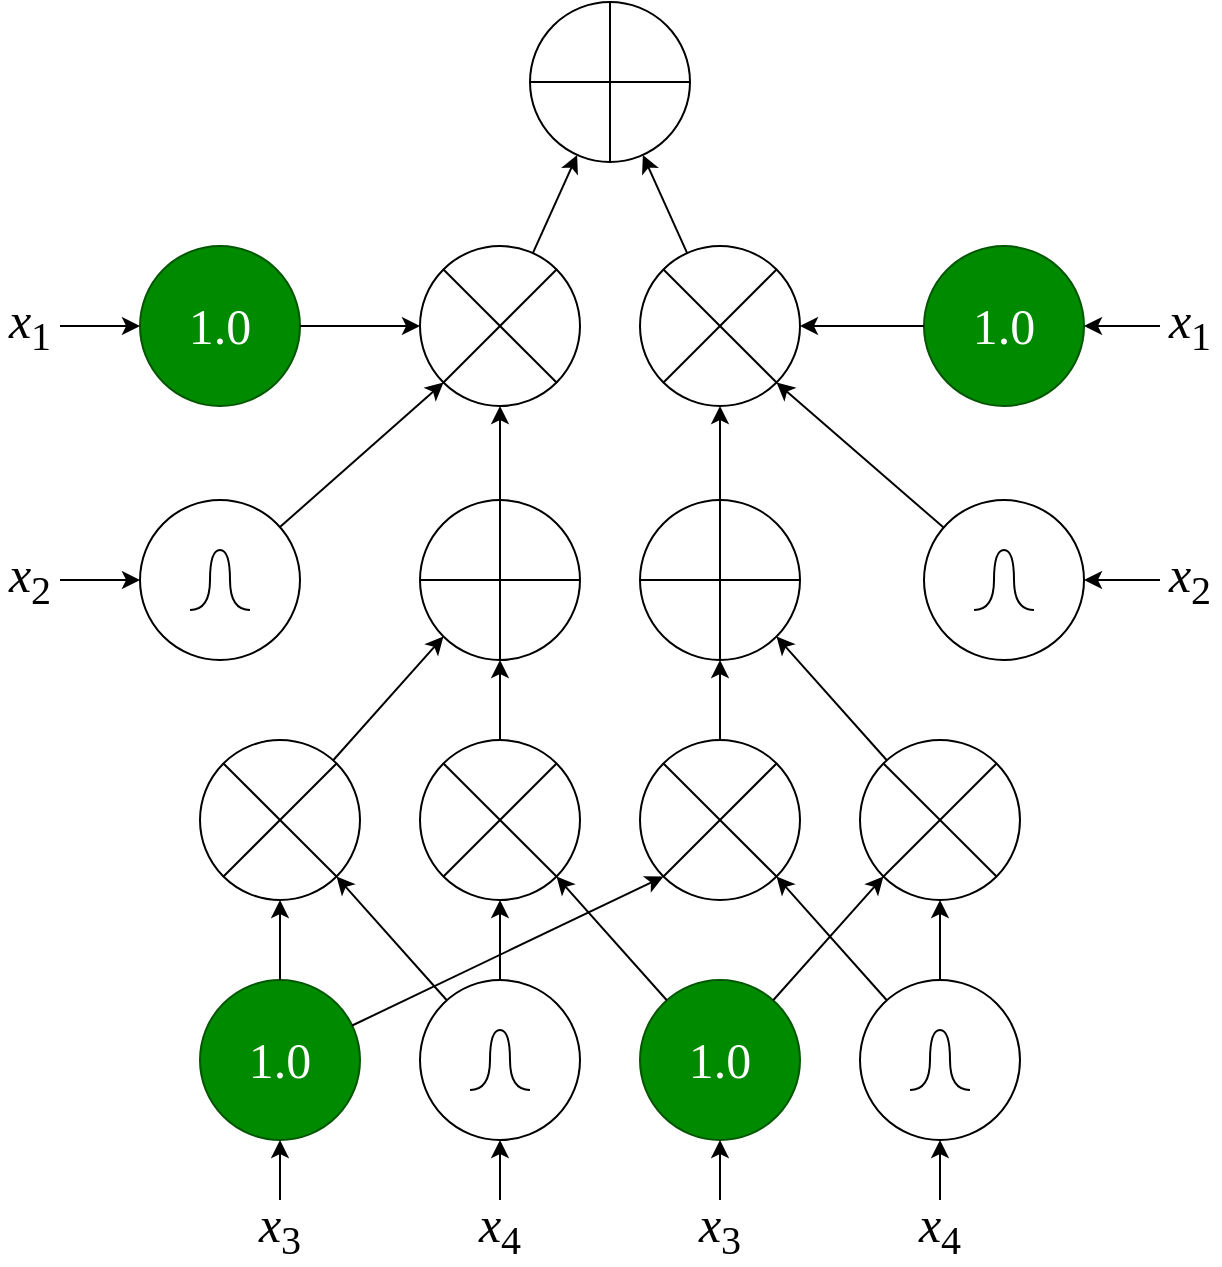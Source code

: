 <mxfile version="21.2.8" type="device">
  <diagram name="Page-1" id="Inq1Hw6wfs_KIvEQWjql">
    <mxGraphModel dx="186" dy="605" grid="1" gridSize="10" guides="1" tooltips="1" connect="1" arrows="1" fold="1" page="1" pageScale="1" pageWidth="850" pageHeight="1100" math="0" shadow="0">
      <root>
        <mxCell id="0" />
        <mxCell id="1" parent="0" />
        <mxCell id="gyXMwO3ofP4Fgjw1sUbA-225" value="" style="group;fontFamily=Times New Roman;fontSize=25;fillColor=default;" parent="1" vertex="1" connectable="0">
          <mxGeometry x="850" width="610" height="629" as="geometry" />
        </mxCell>
        <mxCell id="gyXMwO3ofP4Fgjw1sUbA-120" value="&lt;font style=&quot;&quot;&gt;&lt;i style=&quot;font-size: 25px;&quot;&gt;x&lt;/i&gt;&lt;sub style=&quot;&quot;&gt;&lt;font style=&quot;font-size: 20px;&quot;&gt;4&lt;/font&gt;&lt;/sub&gt;&lt;/font&gt;" style="text;html=1;strokeColor=none;fillColor=none;align=center;verticalAlign=middle;whiteSpace=wrap;rounded=0;fontFamily=Times New Roman;fontSize=25;" parent="gyXMwO3ofP4Fgjw1sUbA-225" vertex="1">
          <mxGeometry x="235" y="599" width="30" height="30" as="geometry" />
        </mxCell>
        <mxCell id="gyXMwO3ofP4Fgjw1sUbA-122" value="&lt;font style=&quot;&quot;&gt;&lt;span style=&quot;font-size: 25px; font-style: italic;&quot;&gt;x&lt;/span&gt;&lt;sub style=&quot;&quot;&gt;&lt;font style=&quot;font-size: 20px;&quot;&gt;3&lt;/font&gt;&lt;/sub&gt;&lt;/font&gt;" style="text;html=1;strokeColor=none;fillColor=none;align=center;verticalAlign=middle;whiteSpace=wrap;rounded=0;fontFamily=Times New Roman;fontSize=25;" parent="gyXMwO3ofP4Fgjw1sUbA-225" vertex="1">
          <mxGeometry x="125" y="599" width="30" height="30" as="geometry" />
        </mxCell>
        <mxCell id="gyXMwO3ofP4Fgjw1sUbA-123" value="" style="group;fontFamily=Times New Roman;fontSize=25;fontColor=#FFFFFF;" parent="gyXMwO3ofP4Fgjw1sUbA-225" vertex="1" connectable="0">
          <mxGeometry x="100" y="489" width="80" height="80" as="geometry" />
        </mxCell>
        <mxCell id="gyXMwO3ofP4Fgjw1sUbA-124" value="1.0" style="ellipse;whiteSpace=wrap;html=1;aspect=fixed;fontFamily=Times New Roman;fontSize=25;fontColor=#ffffff;fillColor=#008a00;strokeColor=#005700;" parent="gyXMwO3ofP4Fgjw1sUbA-123" vertex="1">
          <mxGeometry width="80" height="80" as="geometry" />
        </mxCell>
        <mxCell id="gyXMwO3ofP4Fgjw1sUbA-121" value="" style="edgeStyle=orthogonalEdgeStyle;rounded=0;orthogonalLoop=1;jettySize=auto;html=1;fontFamily=Times New Roman;fontSize=25;" parent="gyXMwO3ofP4Fgjw1sUbA-225" source="gyXMwO3ofP4Fgjw1sUbA-122" target="gyXMwO3ofP4Fgjw1sUbA-124" edge="1">
          <mxGeometry relative="1" as="geometry" />
        </mxCell>
        <mxCell id="gyXMwO3ofP4Fgjw1sUbA-126" value="" style="group;fontFamily=Times New Roman;fontSize=25;fontColor=#FFFFFF;" parent="gyXMwO3ofP4Fgjw1sUbA-225" vertex="1" connectable="0">
          <mxGeometry x="210" y="489" width="80" height="80" as="geometry" />
        </mxCell>
        <mxCell id="gyXMwO3ofP4Fgjw1sUbA-127" value="" style="ellipse;whiteSpace=wrap;html=1;aspect=fixed;fontFamily=Times New Roman;fontSize=25;fontColor=#FFFFFF;" parent="gyXMwO3ofP4Fgjw1sUbA-126" vertex="1">
          <mxGeometry width="80" height="80" as="geometry" />
        </mxCell>
        <mxCell id="gyXMwO3ofP4Fgjw1sUbA-128" value="" style="endArrow=none;html=1;rounded=0;edgeStyle=orthogonalEdgeStyle;curved=1;fontFamily=Times New Roman;fontSize=25;fontColor=#FFFFFF;" parent="gyXMwO3ofP4Fgjw1sUbA-126" edge="1">
          <mxGeometry width="50" height="50" relative="1" as="geometry">
            <mxPoint x="55" y="55" as="sourcePoint" />
            <mxPoint x="25" y="55" as="targetPoint" />
            <Array as="points">
              <mxPoint x="45" y="55" />
              <mxPoint x="45" y="25" />
              <mxPoint x="35" y="25" />
              <mxPoint x="35" y="55" />
            </Array>
          </mxGeometry>
        </mxCell>
        <mxCell id="gyXMwO3ofP4Fgjw1sUbA-119" value="" style="edgeStyle=orthogonalEdgeStyle;rounded=0;orthogonalLoop=1;jettySize=auto;html=1;fontFamily=Times New Roman;fontSize=25;" parent="gyXMwO3ofP4Fgjw1sUbA-225" source="gyXMwO3ofP4Fgjw1sUbA-120" target="gyXMwO3ofP4Fgjw1sUbA-127" edge="1">
          <mxGeometry relative="1" as="geometry" />
        </mxCell>
        <mxCell id="gyXMwO3ofP4Fgjw1sUbA-132" value="" style="shape=sumEllipse;perimeter=ellipsePerimeter;whiteSpace=wrap;html=1;backgroundOutline=1;fontFamily=Times New Roman;fontSize=25;fontColor=#FFFFFF;" parent="gyXMwO3ofP4Fgjw1sUbA-225" vertex="1">
          <mxGeometry x="100" y="369" width="80" height="80" as="geometry" />
        </mxCell>
        <mxCell id="gyXMwO3ofP4Fgjw1sUbA-134" value="&lt;font style=&quot;&quot;&gt;&lt;i style=&quot;font-size: 25px;&quot;&gt;x&lt;/i&gt;&lt;sub style=&quot;&quot;&gt;&lt;font style=&quot;font-size: 20px;&quot;&gt;4&lt;/font&gt;&lt;/sub&gt;&lt;/font&gt;" style="text;html=1;strokeColor=none;fillColor=none;align=center;verticalAlign=middle;whiteSpace=wrap;rounded=0;fontFamily=Times New Roman;fontSize=25;" parent="gyXMwO3ofP4Fgjw1sUbA-225" vertex="1">
          <mxGeometry x="455" y="599" width="30" height="30" as="geometry" />
        </mxCell>
        <mxCell id="gyXMwO3ofP4Fgjw1sUbA-136" value="&lt;font style=&quot;&quot;&gt;&lt;i style=&quot;font-size: 25px;&quot;&gt;x&lt;/i&gt;&lt;sub style=&quot;&quot;&gt;&lt;font style=&quot;font-size: 20px;&quot;&gt;3&lt;/font&gt;&lt;/sub&gt;&lt;/font&gt;" style="text;html=1;strokeColor=none;fillColor=none;align=center;verticalAlign=middle;whiteSpace=wrap;rounded=0;fontFamily=Times New Roman;fontSize=25;" parent="gyXMwO3ofP4Fgjw1sUbA-225" vertex="1">
          <mxGeometry x="345" y="599" width="30" height="30" as="geometry" />
        </mxCell>
        <mxCell id="gyXMwO3ofP4Fgjw1sUbA-137" value="" style="group;fontFamily=Times New Roman;fontSize=25;fontColor=#FFFFFF;" parent="gyXMwO3ofP4Fgjw1sUbA-225" vertex="1" connectable="0">
          <mxGeometry x="320" y="489" width="80" height="80" as="geometry" />
        </mxCell>
        <mxCell id="gyXMwO3ofP4Fgjw1sUbA-138" value="1.0" style="ellipse;whiteSpace=wrap;html=1;aspect=fixed;fontFamily=Times New Roman;fontSize=25;fontColor=#ffffff;fillColor=#008a00;strokeColor=#005700;" parent="gyXMwO3ofP4Fgjw1sUbA-137" vertex="1">
          <mxGeometry width="80" height="80" as="geometry" />
        </mxCell>
        <mxCell id="gyXMwO3ofP4Fgjw1sUbA-135" value="" style="edgeStyle=orthogonalEdgeStyle;rounded=0;orthogonalLoop=1;jettySize=auto;html=1;fontFamily=Times New Roman;fontSize=25;" parent="gyXMwO3ofP4Fgjw1sUbA-225" source="gyXMwO3ofP4Fgjw1sUbA-136" target="gyXMwO3ofP4Fgjw1sUbA-138" edge="1">
          <mxGeometry relative="1" as="geometry" />
        </mxCell>
        <mxCell id="gyXMwO3ofP4Fgjw1sUbA-140" value="" style="group;fontFamily=Times New Roman;fontSize=25;fontColor=#FFFFFF;" parent="gyXMwO3ofP4Fgjw1sUbA-225" vertex="1" connectable="0">
          <mxGeometry x="430" y="489" width="80" height="80" as="geometry" />
        </mxCell>
        <mxCell id="gyXMwO3ofP4Fgjw1sUbA-141" value="" style="ellipse;whiteSpace=wrap;html=1;aspect=fixed;fontFamily=Times New Roman;fontSize=25;fontColor=#FFFFFF;" parent="gyXMwO3ofP4Fgjw1sUbA-140" vertex="1">
          <mxGeometry width="80" height="80" as="geometry" />
        </mxCell>
        <mxCell id="gyXMwO3ofP4Fgjw1sUbA-142" value="" style="endArrow=none;html=1;rounded=0;edgeStyle=orthogonalEdgeStyle;curved=1;fontFamily=Times New Roman;fontSize=25;fontColor=#FFFFFF;" parent="gyXMwO3ofP4Fgjw1sUbA-140" edge="1">
          <mxGeometry width="50" height="50" relative="1" as="geometry">
            <mxPoint x="55" y="55" as="sourcePoint" />
            <mxPoint x="25" y="55" as="targetPoint" />
            <Array as="points">
              <mxPoint x="45" y="55" />
              <mxPoint x="45" y="25" />
              <mxPoint x="35" y="25" />
              <mxPoint x="35" y="55" />
            </Array>
          </mxGeometry>
        </mxCell>
        <mxCell id="gyXMwO3ofP4Fgjw1sUbA-146" value="" style="shape=sumEllipse;perimeter=ellipsePerimeter;whiteSpace=wrap;html=1;backgroundOutline=1;fontFamily=Times New Roman;fontSize=25;fontColor=#FFFFFF;" parent="gyXMwO3ofP4Fgjw1sUbA-225" vertex="1">
          <mxGeometry x="430" y="369" width="80" height="80" as="geometry" />
        </mxCell>
        <mxCell id="gyXMwO3ofP4Fgjw1sUbA-133" value="" style="edgeStyle=orthogonalEdgeStyle;rounded=0;orthogonalLoop=1;jettySize=auto;html=1;fontFamily=Times New Roman;fontSize=25;" parent="gyXMwO3ofP4Fgjw1sUbA-225" source="gyXMwO3ofP4Fgjw1sUbA-134" target="gyXMwO3ofP4Fgjw1sUbA-141" edge="1">
          <mxGeometry relative="1" as="geometry" />
        </mxCell>
        <mxCell id="gyXMwO3ofP4Fgjw1sUbA-147" value="" style="shape=orEllipse;perimeter=ellipsePerimeter;whiteSpace=wrap;html=1;backgroundOutline=1;fontFamily=Times New Roman;fontSize=25;fontColor=#FFFFFF;" parent="gyXMwO3ofP4Fgjw1sUbA-225" vertex="1">
          <mxGeometry x="210" y="249" width="80" height="80" as="geometry" />
        </mxCell>
        <mxCell id="gyXMwO3ofP4Fgjw1sUbA-151" value="" style="edgeStyle=orthogonalEdgeStyle;rounded=0;orthogonalLoop=1;jettySize=auto;html=1;fontFamily=Times New Roman;fontSize=25;fontColor=#FFFFFF;" parent="gyXMwO3ofP4Fgjw1sUbA-225" source="gyXMwO3ofP4Fgjw1sUbA-148" target="gyXMwO3ofP4Fgjw1sUbA-147" edge="1">
          <mxGeometry relative="1" as="geometry" />
        </mxCell>
        <mxCell id="gyXMwO3ofP4Fgjw1sUbA-148" value="" style="shape=sumEllipse;perimeter=ellipsePerimeter;whiteSpace=wrap;html=1;backgroundOutline=1;fontFamily=Times New Roman;fontSize=25;fontColor=#FFFFFF;" parent="gyXMwO3ofP4Fgjw1sUbA-225" vertex="1">
          <mxGeometry x="210" y="369" width="80" height="80" as="geometry" />
        </mxCell>
        <mxCell id="gyXMwO3ofP4Fgjw1sUbA-149" value="" style="shape=sumEllipse;perimeter=ellipsePerimeter;whiteSpace=wrap;html=1;backgroundOutline=1;fontFamily=Times New Roman;fontSize=25;fontColor=#FFFFFF;" parent="gyXMwO3ofP4Fgjw1sUbA-225" vertex="1">
          <mxGeometry x="320" y="369" width="80" height="80" as="geometry" />
        </mxCell>
        <mxCell id="gyXMwO3ofP4Fgjw1sUbA-150" value="" style="shape=orEllipse;perimeter=ellipsePerimeter;whiteSpace=wrap;html=1;backgroundOutline=1;fontFamily=Times New Roman;fontSize=25;fontColor=#FFFFFF;" parent="gyXMwO3ofP4Fgjw1sUbA-225" vertex="1">
          <mxGeometry x="320" y="249" width="80" height="80" as="geometry" />
        </mxCell>
        <mxCell id="gyXMwO3ofP4Fgjw1sUbA-131" value="" style="rounded=0;orthogonalLoop=1;jettySize=auto;html=1;entryX=0;entryY=1;entryDx=0;entryDy=0;fontFamily=Times New Roman;fontSize=25;fontColor=#FFFFFF;" parent="gyXMwO3ofP4Fgjw1sUbA-225" source="gyXMwO3ofP4Fgjw1sUbA-132" target="gyXMwO3ofP4Fgjw1sUbA-147" edge="1">
          <mxGeometry relative="1" as="geometry">
            <mxPoint x="200" y="249" as="targetPoint" />
          </mxGeometry>
        </mxCell>
        <mxCell id="gyXMwO3ofP4Fgjw1sUbA-155" value="" style="edgeStyle=orthogonalEdgeStyle;rounded=0;orthogonalLoop=1;jettySize=auto;html=1;fontFamily=Times New Roman;fontSize=25;fontColor=#FFFFFF;" parent="gyXMwO3ofP4Fgjw1sUbA-225" source="gyXMwO3ofP4Fgjw1sUbA-141" target="gyXMwO3ofP4Fgjw1sUbA-146" edge="1">
          <mxGeometry relative="1" as="geometry" />
        </mxCell>
        <mxCell id="gyXMwO3ofP4Fgjw1sUbA-156" value="" style="edgeStyle=orthogonalEdgeStyle;rounded=0;orthogonalLoop=1;jettySize=auto;html=1;fontFamily=Times New Roman;fontSize=25;fontColor=#FFFFFF;" parent="gyXMwO3ofP4Fgjw1sUbA-225" source="gyXMwO3ofP4Fgjw1sUbA-124" target="gyXMwO3ofP4Fgjw1sUbA-132" edge="1">
          <mxGeometry relative="1" as="geometry" />
        </mxCell>
        <mxCell id="gyXMwO3ofP4Fgjw1sUbA-157" value="" style="rounded=0;orthogonalLoop=1;jettySize=auto;html=1;entryX=1;entryY=1;entryDx=0;entryDy=0;fontFamily=Times New Roman;fontSize=25;fontColor=#FFFFFF;" parent="gyXMwO3ofP4Fgjw1sUbA-225" source="gyXMwO3ofP4Fgjw1sUbA-127" target="gyXMwO3ofP4Fgjw1sUbA-132" edge="1">
          <mxGeometry relative="1" as="geometry" />
        </mxCell>
        <mxCell id="gyXMwO3ofP4Fgjw1sUbA-158" value="" style="edgeStyle=orthogonalEdgeStyle;rounded=0;orthogonalLoop=1;jettySize=auto;html=1;fontFamily=Times New Roman;fontSize=25;fontColor=#FFFFFF;" parent="gyXMwO3ofP4Fgjw1sUbA-225" source="gyXMwO3ofP4Fgjw1sUbA-127" target="gyXMwO3ofP4Fgjw1sUbA-148" edge="1">
          <mxGeometry relative="1" as="geometry" />
        </mxCell>
        <mxCell id="gyXMwO3ofP4Fgjw1sUbA-154" value="" style="rounded=0;orthogonalLoop=1;jettySize=auto;html=1;entryX=1;entryY=1;entryDx=0;entryDy=0;fontFamily=Times New Roman;fontSize=25;fontColor=#FFFFFF;" parent="gyXMwO3ofP4Fgjw1sUbA-225" source="gyXMwO3ofP4Fgjw1sUbA-146" target="gyXMwO3ofP4Fgjw1sUbA-150" edge="1">
          <mxGeometry relative="1" as="geometry">
            <mxPoint x="470" y="249.0" as="targetPoint" />
          </mxGeometry>
        </mxCell>
        <mxCell id="gyXMwO3ofP4Fgjw1sUbA-160" value="" style="rounded=0;orthogonalLoop=1;jettySize=auto;html=1;entryX=0;entryY=1;entryDx=0;entryDy=0;fontFamily=Times New Roman;fontSize=25;fontColor=#FFFFFF;" parent="gyXMwO3ofP4Fgjw1sUbA-225" source="gyXMwO3ofP4Fgjw1sUbA-138" target="gyXMwO3ofP4Fgjw1sUbA-146" edge="1">
          <mxGeometry relative="1" as="geometry" />
        </mxCell>
        <mxCell id="gyXMwO3ofP4Fgjw1sUbA-152" value="" style="edgeStyle=orthogonalEdgeStyle;rounded=0;orthogonalLoop=1;jettySize=auto;html=1;fontFamily=Times New Roman;fontSize=25;fontColor=#FFFFFF;" parent="gyXMwO3ofP4Fgjw1sUbA-225" source="gyXMwO3ofP4Fgjw1sUbA-149" target="gyXMwO3ofP4Fgjw1sUbA-150" edge="1">
          <mxGeometry relative="1" as="geometry" />
        </mxCell>
        <mxCell id="gyXMwO3ofP4Fgjw1sUbA-162" value="" style="rounded=0;orthogonalLoop=1;jettySize=auto;html=1;entryX=1;entryY=1;entryDx=0;entryDy=0;fontFamily=Times New Roman;fontSize=25;fontColor=#FFFFFF;" parent="gyXMwO3ofP4Fgjw1sUbA-225" source="gyXMwO3ofP4Fgjw1sUbA-141" target="gyXMwO3ofP4Fgjw1sUbA-149" edge="1">
          <mxGeometry relative="1" as="geometry">
            <mxPoint x="630" y="529" as="targetPoint" />
          </mxGeometry>
        </mxCell>
        <mxCell id="gyXMwO3ofP4Fgjw1sUbA-164" value="" style="rounded=0;orthogonalLoop=1;jettySize=auto;html=1;entryX=0;entryY=1;entryDx=0;entryDy=0;fontFamily=Times New Roman;fontSize=25;fontColor=#FFFFFF;" parent="gyXMwO3ofP4Fgjw1sUbA-225" source="gyXMwO3ofP4Fgjw1sUbA-124" target="gyXMwO3ofP4Fgjw1sUbA-149" edge="1">
          <mxGeometry relative="1" as="geometry">
            <mxPoint x="-20" y="529" as="targetPoint" />
          </mxGeometry>
        </mxCell>
        <mxCell id="gyXMwO3ofP4Fgjw1sUbA-165" value="" style="rounded=0;orthogonalLoop=1;jettySize=auto;html=1;entryX=1;entryY=1;entryDx=0;entryDy=0;fontFamily=Times New Roman;fontSize=25;fontColor=#FFFFFF;" parent="gyXMwO3ofP4Fgjw1sUbA-225" source="gyXMwO3ofP4Fgjw1sUbA-138" target="gyXMwO3ofP4Fgjw1sUbA-148" edge="1">
          <mxGeometry relative="1" as="geometry" />
        </mxCell>
        <mxCell id="gyXMwO3ofP4Fgjw1sUbA-166" value="" style="shape=sumEllipse;perimeter=ellipsePerimeter;whiteSpace=wrap;html=1;backgroundOutline=1;fontFamily=Times New Roman;fontSize=25;fontColor=#FFFFFF;" parent="gyXMwO3ofP4Fgjw1sUbA-225" vertex="1">
          <mxGeometry x="210" y="122" width="80" height="80" as="geometry" />
        </mxCell>
        <mxCell id="gyXMwO3ofP4Fgjw1sUbA-209" value="" style="edgeStyle=orthogonalEdgeStyle;rounded=0;orthogonalLoop=1;jettySize=auto;html=1;fontFamily=Times New Roman;fontSize=25;fontColor=#FFFFFF;" parent="gyXMwO3ofP4Fgjw1sUbA-225" source="gyXMwO3ofP4Fgjw1sUbA-147" target="gyXMwO3ofP4Fgjw1sUbA-166" edge="1">
          <mxGeometry relative="1" as="geometry" />
        </mxCell>
        <mxCell id="gyXMwO3ofP4Fgjw1sUbA-167" value="" style="shape=sumEllipse;perimeter=ellipsePerimeter;whiteSpace=wrap;html=1;backgroundOutline=1;fontFamily=Times New Roman;fontSize=25;fontColor=#FFFFFF;" parent="gyXMwO3ofP4Fgjw1sUbA-225" vertex="1">
          <mxGeometry x="320" y="122" width="80" height="80" as="geometry" />
        </mxCell>
        <mxCell id="gyXMwO3ofP4Fgjw1sUbA-210" value="" style="edgeStyle=orthogonalEdgeStyle;rounded=0;orthogonalLoop=1;jettySize=auto;html=1;fontFamily=Times New Roman;fontSize=25;fontColor=#FFFFFF;" parent="gyXMwO3ofP4Fgjw1sUbA-225" source="gyXMwO3ofP4Fgjw1sUbA-150" target="gyXMwO3ofP4Fgjw1sUbA-167" edge="1">
          <mxGeometry relative="1" as="geometry" />
        </mxCell>
        <mxCell id="gyXMwO3ofP4Fgjw1sUbA-175" value="" style="group;fontFamily=Times New Roman;fontSize=25;fontColor=#FFFFFF;" parent="gyXMwO3ofP4Fgjw1sUbA-225" vertex="1" connectable="0">
          <mxGeometry x="462" y="249" width="80" height="80" as="geometry" />
        </mxCell>
        <mxCell id="gyXMwO3ofP4Fgjw1sUbA-176" value="" style="ellipse;whiteSpace=wrap;html=1;aspect=fixed;fontFamily=Times New Roman;fontSize=25;fontColor=#FFFFFF;" parent="gyXMwO3ofP4Fgjw1sUbA-175" vertex="1">
          <mxGeometry width="80" height="80" as="geometry" />
        </mxCell>
        <mxCell id="gyXMwO3ofP4Fgjw1sUbA-177" value="" style="endArrow=none;html=1;rounded=0;edgeStyle=orthogonalEdgeStyle;curved=1;fontFamily=Times New Roman;fontSize=25;fontColor=#FFFFFF;" parent="gyXMwO3ofP4Fgjw1sUbA-175" edge="1">
          <mxGeometry width="50" height="50" relative="1" as="geometry">
            <mxPoint x="55" y="55" as="sourcePoint" />
            <mxPoint x="25" y="55" as="targetPoint" />
            <Array as="points">
              <mxPoint x="45" y="55" />
              <mxPoint x="45" y="25" />
              <mxPoint x="35" y="25" />
              <mxPoint x="35" y="55" />
            </Array>
          </mxGeometry>
        </mxCell>
        <mxCell id="gyXMwO3ofP4Fgjw1sUbA-178" value="" style="group;fontFamily=Times New Roman;fontSize=25;fontColor=#FFFFFF;" parent="gyXMwO3ofP4Fgjw1sUbA-225" vertex="1" connectable="0">
          <mxGeometry x="462" y="129" width="80" height="80" as="geometry" />
        </mxCell>
        <mxCell id="gyXMwO3ofP4Fgjw1sUbA-179" value="&lt;font style=&quot;font-size: 25px;&quot;&gt;1.0&lt;/font&gt;" style="ellipse;whiteSpace=wrap;html=1;aspect=fixed;fontFamily=Times New Roman;fontSize=25;fontColor=#ffffff;fillColor=#008a00;strokeColor=#005700;" parent="gyXMwO3ofP4Fgjw1sUbA-178" vertex="1">
          <mxGeometry y="-7" width="80" height="80" as="geometry" />
        </mxCell>
        <mxCell id="gyXMwO3ofP4Fgjw1sUbA-200" value="" style="group;fontFamily=Times New Roman;fontSize=25;fontColor=#FFFFFF;" parent="gyXMwO3ofP4Fgjw1sUbA-225" vertex="1" connectable="0">
          <mxGeometry x="70" y="249" width="80" height="80" as="geometry" />
        </mxCell>
        <mxCell id="gyXMwO3ofP4Fgjw1sUbA-201" value="" style="ellipse;whiteSpace=wrap;html=1;aspect=fixed;fontFamily=Times New Roman;fontSize=25;fontColor=#FFFFFF;" parent="gyXMwO3ofP4Fgjw1sUbA-200" vertex="1">
          <mxGeometry width="80" height="80" as="geometry" />
        </mxCell>
        <mxCell id="gyXMwO3ofP4Fgjw1sUbA-202" value="" style="endArrow=none;html=1;rounded=0;edgeStyle=orthogonalEdgeStyle;curved=1;fontFamily=Times New Roman;fontSize=25;fontColor=#FFFFFF;" parent="gyXMwO3ofP4Fgjw1sUbA-200" edge="1">
          <mxGeometry width="50" height="50" relative="1" as="geometry">
            <mxPoint x="55" y="55" as="sourcePoint" />
            <mxPoint x="25" y="55" as="targetPoint" />
            <Array as="points">
              <mxPoint x="45" y="55" />
              <mxPoint x="45" y="25" />
              <mxPoint x="35" y="25" />
              <mxPoint x="35" y="55" />
            </Array>
          </mxGeometry>
        </mxCell>
        <mxCell id="gyXMwO3ofP4Fgjw1sUbA-203" value="" style="group;fontFamily=Times New Roman;fontSize=25;fontColor=#FFFFFF;fillColor=default;" parent="gyXMwO3ofP4Fgjw1sUbA-225" vertex="1" connectable="0">
          <mxGeometry x="70" y="129" width="80" height="80" as="geometry" />
        </mxCell>
        <mxCell id="gyXMwO3ofP4Fgjw1sUbA-204" value="&lt;font color=&quot;#ffffff&quot; style=&quot;font-size: 25px;&quot;&gt;1.0&lt;/font&gt;" style="ellipse;whiteSpace=wrap;html=1;aspect=fixed;fontFamily=Times New Roman;fontSize=25;fillColor=#008a00;strokeColor=#005700;fontColor=#ffffff;" parent="gyXMwO3ofP4Fgjw1sUbA-203" vertex="1">
          <mxGeometry y="-7" width="80" height="80" as="geometry" />
        </mxCell>
        <mxCell id="gyXMwO3ofP4Fgjw1sUbA-206" value="" style="shape=orEllipse;perimeter=ellipsePerimeter;whiteSpace=wrap;html=1;backgroundOutline=1;fontFamily=Times New Roman;fontSize=25;fontColor=#FFFFFF;" parent="gyXMwO3ofP4Fgjw1sUbA-225" vertex="1">
          <mxGeometry x="265" width="80" height="80" as="geometry" />
        </mxCell>
        <mxCell id="gyXMwO3ofP4Fgjw1sUbA-211" value="" style="rounded=0;orthogonalLoop=1;jettySize=auto;html=1;entryX=1;entryY=1;entryDx=0;entryDy=0;fontFamily=Times New Roman;fontSize=25;fontColor=#FFFFFF;" parent="gyXMwO3ofP4Fgjw1sUbA-225" source="gyXMwO3ofP4Fgjw1sUbA-176" target="gyXMwO3ofP4Fgjw1sUbA-167" edge="1">
          <mxGeometry relative="1" as="geometry" />
        </mxCell>
        <mxCell id="gyXMwO3ofP4Fgjw1sUbA-212" value="" style="edgeStyle=orthogonalEdgeStyle;rounded=0;orthogonalLoop=1;jettySize=auto;html=1;fontFamily=Times New Roman;fontSize=25;fontColor=#FFFFFF;" parent="gyXMwO3ofP4Fgjw1sUbA-225" source="gyXMwO3ofP4Fgjw1sUbA-179" target="gyXMwO3ofP4Fgjw1sUbA-167" edge="1">
          <mxGeometry relative="1" as="geometry" />
        </mxCell>
        <mxCell id="gyXMwO3ofP4Fgjw1sUbA-213" value="" style="rounded=0;orthogonalLoop=1;jettySize=auto;html=1;entryX=0;entryY=1;entryDx=0;entryDy=0;fontFamily=Times New Roman;fontSize=25;fontColor=#FFFFFF;" parent="gyXMwO3ofP4Fgjw1sUbA-225" source="gyXMwO3ofP4Fgjw1sUbA-201" target="gyXMwO3ofP4Fgjw1sUbA-166" edge="1">
          <mxGeometry relative="1" as="geometry" />
        </mxCell>
        <mxCell id="gyXMwO3ofP4Fgjw1sUbA-207" value="" style="rounded=0;orthogonalLoop=1;jettySize=auto;html=1;fontFamily=Times New Roman;fontSize=25;fontColor=#FFFFFF;" parent="gyXMwO3ofP4Fgjw1sUbA-225" source="gyXMwO3ofP4Fgjw1sUbA-166" target="gyXMwO3ofP4Fgjw1sUbA-206" edge="1">
          <mxGeometry relative="1" as="geometry" />
        </mxCell>
        <mxCell id="gyXMwO3ofP4Fgjw1sUbA-214" value="" style="edgeStyle=orthogonalEdgeStyle;rounded=0;orthogonalLoop=1;jettySize=auto;html=1;fontFamily=Times New Roman;fontSize=25;fontColor=#FFFFFF;" parent="gyXMwO3ofP4Fgjw1sUbA-225" source="gyXMwO3ofP4Fgjw1sUbA-204" target="gyXMwO3ofP4Fgjw1sUbA-166" edge="1">
          <mxGeometry relative="1" as="geometry" />
        </mxCell>
        <mxCell id="gyXMwO3ofP4Fgjw1sUbA-222" value="" style="edgeStyle=orthogonalEdgeStyle;rounded=0;orthogonalLoop=1;jettySize=auto;html=1;fontFamily=Times New Roman;fontSize=25;" parent="gyXMwO3ofP4Fgjw1sUbA-225" source="gyXMwO3ofP4Fgjw1sUbA-215" target="gyXMwO3ofP4Fgjw1sUbA-201" edge="1">
          <mxGeometry relative="1" as="geometry" />
        </mxCell>
        <mxCell id="gyXMwO3ofP4Fgjw1sUbA-215" value="&lt;font style=&quot;&quot;&gt;&lt;i style=&quot;font-size: 25px;&quot;&gt;x&lt;/i&gt;&lt;sub style=&quot;&quot;&gt;&lt;font style=&quot;font-size: 20px;&quot;&gt;2&lt;/font&gt;&lt;/sub&gt;&lt;/font&gt;" style="text;html=1;strokeColor=none;fillColor=none;align=center;verticalAlign=middle;whiteSpace=wrap;rounded=0;fontFamily=Times New Roman;fontSize=25;" parent="gyXMwO3ofP4Fgjw1sUbA-225" vertex="1">
          <mxGeometry y="274" width="30" height="30" as="geometry" />
        </mxCell>
        <mxCell id="gyXMwO3ofP4Fgjw1sUbA-221" value="" style="edgeStyle=orthogonalEdgeStyle;rounded=0;orthogonalLoop=1;jettySize=auto;html=1;fontFamily=Times New Roman;fontSize=25;" parent="gyXMwO3ofP4Fgjw1sUbA-225" source="gyXMwO3ofP4Fgjw1sUbA-216" target="gyXMwO3ofP4Fgjw1sUbA-204" edge="1">
          <mxGeometry relative="1" as="geometry" />
        </mxCell>
        <mxCell id="gyXMwO3ofP4Fgjw1sUbA-216" value="&lt;font style=&quot;&quot;&gt;&lt;i style=&quot;font-size: 25px;&quot;&gt;x&lt;/i&gt;&lt;sub style=&quot;&quot;&gt;&lt;font style=&quot;font-size: 20px;&quot;&gt;1&lt;/font&gt;&lt;/sub&gt;&lt;/font&gt;" style="text;html=1;strokeColor=none;fillColor=none;align=center;verticalAlign=middle;whiteSpace=wrap;rounded=0;fontFamily=Times New Roman;fontSize=25;" parent="gyXMwO3ofP4Fgjw1sUbA-225" vertex="1">
          <mxGeometry y="147" width="30" height="30" as="geometry" />
        </mxCell>
        <mxCell id="gyXMwO3ofP4Fgjw1sUbA-224" value="" style="edgeStyle=orthogonalEdgeStyle;rounded=0;orthogonalLoop=1;jettySize=auto;html=1;fontFamily=Times New Roman;fontSize=25;" parent="gyXMwO3ofP4Fgjw1sUbA-225" source="gyXMwO3ofP4Fgjw1sUbA-219" target="gyXMwO3ofP4Fgjw1sUbA-176" edge="1">
          <mxGeometry relative="1" as="geometry" />
        </mxCell>
        <mxCell id="gyXMwO3ofP4Fgjw1sUbA-219" value="&lt;font style=&quot;&quot;&gt;&lt;i style=&quot;font-size: 25px;&quot;&gt;x&lt;/i&gt;&lt;sub style=&quot;&quot;&gt;&lt;font style=&quot;font-size: 20px;&quot;&gt;2&lt;/font&gt;&lt;/sub&gt;&lt;/font&gt;" style="text;html=1;strokeColor=none;fillColor=none;align=center;verticalAlign=middle;whiteSpace=wrap;rounded=0;fontFamily=Times New Roman;fontSize=25;" parent="gyXMwO3ofP4Fgjw1sUbA-225" vertex="1">
          <mxGeometry x="580" y="274" width="30" height="30" as="geometry" />
        </mxCell>
        <mxCell id="gyXMwO3ofP4Fgjw1sUbA-223" value="" style="edgeStyle=orthogonalEdgeStyle;rounded=0;orthogonalLoop=1;jettySize=auto;html=1;fontFamily=Times New Roman;fontSize=25;" parent="gyXMwO3ofP4Fgjw1sUbA-225" source="gyXMwO3ofP4Fgjw1sUbA-220" target="gyXMwO3ofP4Fgjw1sUbA-179" edge="1">
          <mxGeometry relative="1" as="geometry" />
        </mxCell>
        <mxCell id="gyXMwO3ofP4Fgjw1sUbA-220" value="&lt;font style=&quot;&quot;&gt;&lt;i style=&quot;font-size: 25px;&quot;&gt;x&lt;/i&gt;&lt;sub style=&quot;&quot;&gt;&lt;font style=&quot;font-size: 20px;&quot;&gt;1&lt;/font&gt;&lt;/sub&gt;&lt;/font&gt;" style="text;html=1;strokeColor=none;fillColor=none;align=center;verticalAlign=middle;whiteSpace=wrap;rounded=0;fontFamily=Times New Roman;fontSize=25;" parent="gyXMwO3ofP4Fgjw1sUbA-225" vertex="1">
          <mxGeometry x="580" y="147" width="30" height="30" as="geometry" />
        </mxCell>
        <mxCell id="gyXMwO3ofP4Fgjw1sUbA-208" value="" style="rounded=0;orthogonalLoop=1;jettySize=auto;html=1;fontFamily=Times New Roman;fontSize=25;fontColor=#FFFFFF;" parent="gyXMwO3ofP4Fgjw1sUbA-225" source="gyXMwO3ofP4Fgjw1sUbA-167" target="gyXMwO3ofP4Fgjw1sUbA-206" edge="1">
          <mxGeometry relative="1" as="geometry" />
        </mxCell>
      </root>
    </mxGraphModel>
  </diagram>
</mxfile>
